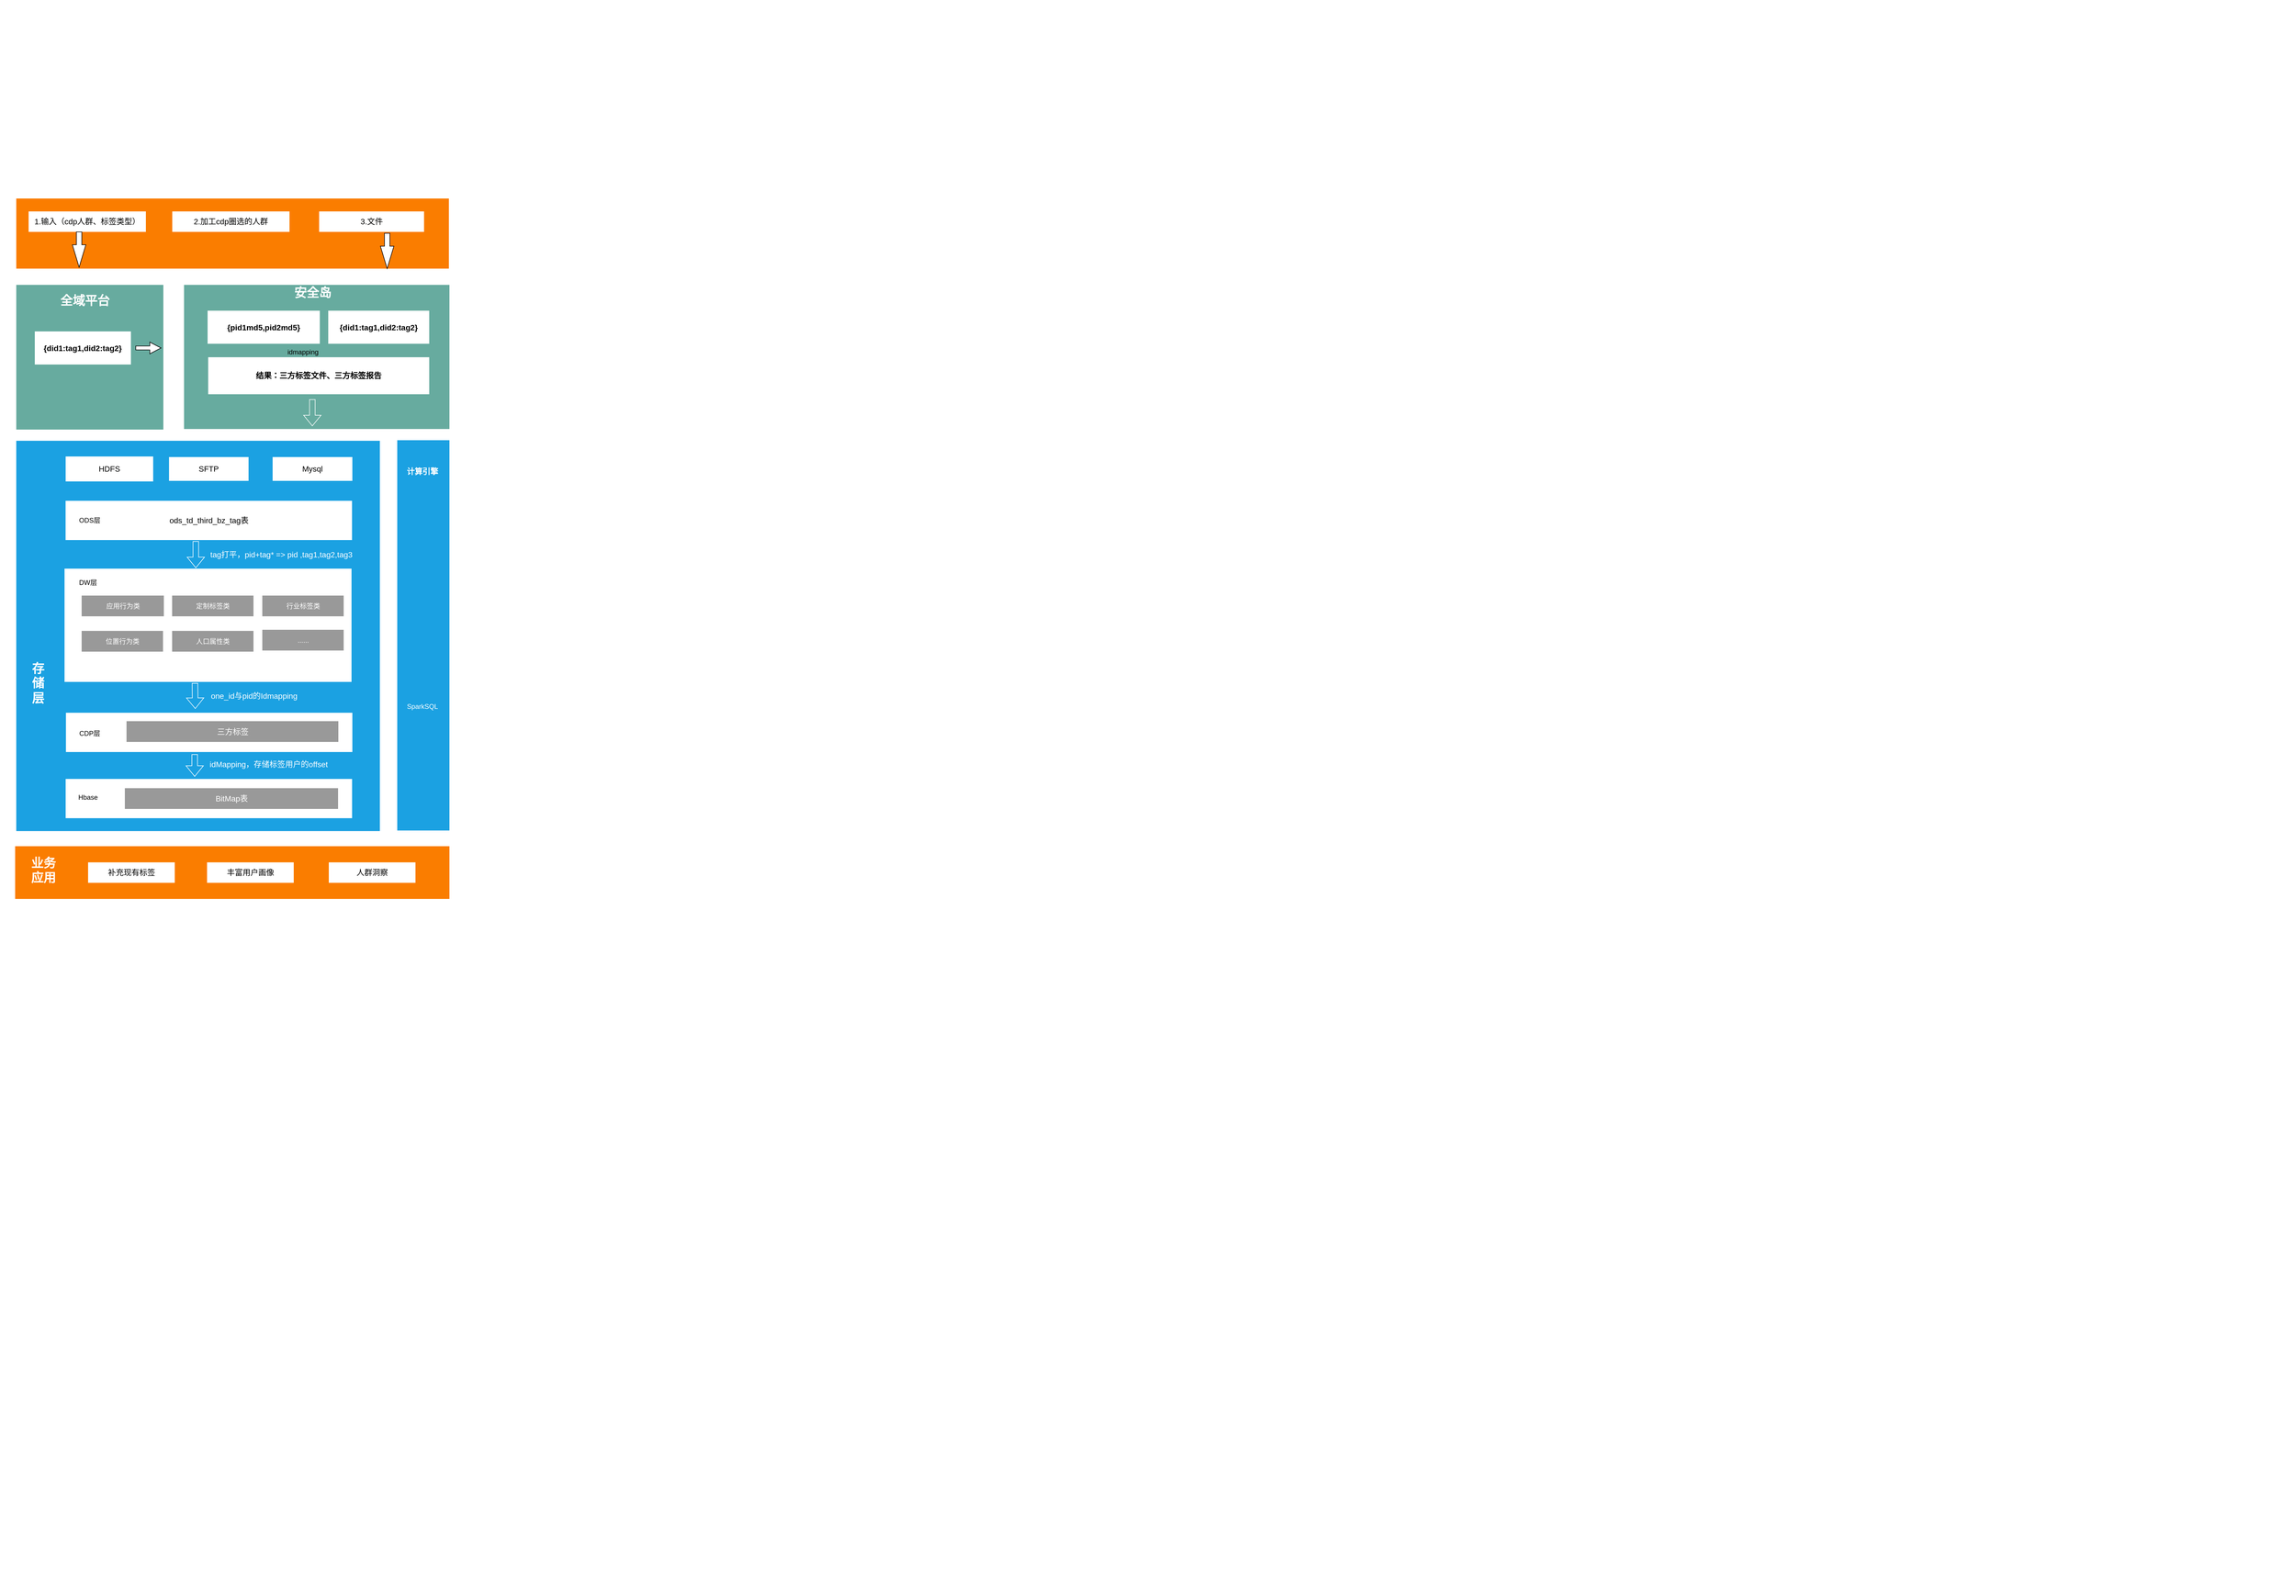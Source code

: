 <mxfile version="21.1.6" type="github">
  <diagram name="第 1 页" id="jkvh4A5DkbGee7e1IqiZ">
    <mxGraphModel dx="5293" dy="4343" grid="0" gridSize="10" guides="1" tooltips="1" connect="1" arrows="1" fold="1" page="1" pageScale="1" pageWidth="1700" pageHeight="1100" math="0" shadow="0">
      <root>
        <mxCell id="0" />
        <mxCell id="1" parent="0" />
        <mxCell id="-sx49MDDap_tLkrFsJoD-59" value="&lt;font color=&quot;#ffffff&quot;&gt;结果&lt;/font&gt;" style="text;html=1;strokeColor=none;fillColor=none;align=center;verticalAlign=middle;whiteSpace=wrap;rounded=0;fontSize=14;fontStyle=1" parent="1" vertex="1">
          <mxGeometry x="-2562" y="-2327" width="98.5" height="35" as="geometry" />
        </mxCell>
        <mxCell id="-sx49MDDap_tLkrFsJoD-60" value="&lt;font color=&quot;#ffffff&quot; style=&quot;font-size: 22px;&quot;&gt;安全岛&lt;/font&gt;" style="text;html=1;strokeColor=none;fillColor=none;align=center;verticalAlign=middle;whiteSpace=wrap;rounded=0;fontSize=14;fontStyle=1;fontColor=#000000;" parent="1" vertex="1">
          <mxGeometry x="-2343.5" y="-2552" width="98.5" height="30" as="geometry" />
        </mxCell>
        <mxCell id="-sx49MDDap_tLkrFsJoD-61" value="" style="shape=flexArrow;endArrow=classic;html=1;rounded=0;strokeColor=#FFFFFF;entryX=0.476;entryY=-0.013;entryDx=0;entryDy=0;entryPerimeter=0;" parent="1" edge="1">
          <mxGeometry width="50" height="50" relative="1" as="geometry">
            <mxPoint x="-2291" y="-2438" as="sourcePoint" />
            <mxPoint x="-2293.196" y="-2331.975" as="targetPoint" />
          </mxGeometry>
        </mxCell>
        <mxCell id="-sx49MDDap_tLkrFsJoD-66" value="&lt;font style=&quot;font-size: 22px;&quot;&gt;存储层&lt;/font&gt;" style="text;html=1;align=center;verticalAlign=middle;whiteSpace=wrap;rounded=0;fontSize=22;fontStyle=1;fontColor=#FFFFFF;" parent="1" vertex="1">
          <mxGeometry x="-1574.25" y="-1742" width="98" height="30" as="geometry" />
        </mxCell>
        <mxCell id="-sx49MDDap_tLkrFsJoD-71" value="" style="rounded=0;whiteSpace=wrap;html=1;fontSize=15;fontColor=#ffffff;fillColor=#1ba1e2;labelBackgroundColor=#33FFFF;strokeColor=none;" parent="1" vertex="1">
          <mxGeometry x="-2543" y="-2287" width="648" height="696" as="geometry" />
        </mxCell>
        <mxCell id="-sx49MDDap_tLkrFsJoD-72" value="&lt;span style=&quot;font-family: Helvetica; font-size: 14px; font-style: normal; font-variant-ligatures: normal; font-variant-caps: normal; font-weight: 400; letter-spacing: normal; orphans: 2; text-align: center; text-indent: 0px; text-transform: none; widows: 2; word-spacing: 0px; -webkit-text-stroke-width: 0px; background-color: rgb(255, 255, 255); text-decoration-thickness: initial; text-decoration-style: initial; text-decoration-color: initial; float: none; display: inline !important;&quot;&gt;ods_td_third_bz_tag表&lt;/span&gt;" style="rounded=0;whiteSpace=wrap;html=1;fontSize=14;strokeColor=none;" parent="1" vertex="1">
          <mxGeometry x="-2455.12" y="-2180" width="510.5" height="70" as="geometry" />
        </mxCell>
        <mxCell id="-sx49MDDap_tLkrFsJoD-73" value="" style="rounded=0;whiteSpace=wrap;html=1;fillColor=#FFFFFF;strokeColor=none;fontColor=#ffffff;fontSize=14;" parent="1" vertex="1">
          <mxGeometry x="-2457" y="-2059" width="511.5" height="202" as="geometry" />
        </mxCell>
        <mxCell id="-sx49MDDap_tLkrFsJoD-74" value="DW层" style="text;html=1;strokeColor=none;fillColor=none;align=center;verticalAlign=middle;whiteSpace=wrap;rounded=0;" parent="1" vertex="1">
          <mxGeometry x="-2445.5" y="-2049" width="60" height="30" as="geometry" />
        </mxCell>
        <mxCell id="-sx49MDDap_tLkrFsJoD-75" value="应用行为类" style="rounded=0;whiteSpace=wrap;html=1;fillColor=#999999;strokeColor=none;fontColor=#FFFFFF;" parent="1" vertex="1">
          <mxGeometry x="-2426.5" y="-2011" width="146.5" height="37" as="geometry" />
        </mxCell>
        <mxCell id="-sx49MDDap_tLkrFsJoD-76" value="定制标签类" style="rounded=0;whiteSpace=wrap;html=1;fillColor=#999999;strokeColor=none;fontColor=#FFFFFF;" parent="1" vertex="1">
          <mxGeometry x="-2265.25" y="-2011" width="145" height="37" as="geometry" />
        </mxCell>
        <mxCell id="-sx49MDDap_tLkrFsJoD-77" value="行业标签类" style="rounded=0;whiteSpace=wrap;html=1;fillColor=#999999;strokeColor=none;fontColor=#FFFFFF;" parent="1" vertex="1">
          <mxGeometry x="-2104.5" y="-2011" width="145" height="37" as="geometry" />
        </mxCell>
        <mxCell id="-sx49MDDap_tLkrFsJoD-78" value="位置行为类" style="rounded=0;whiteSpace=wrap;html=1;fillColor=#999999;strokeColor=none;fontColor=#FFFFFF;" parent="1" vertex="1">
          <mxGeometry x="-2426.5" y="-1948" width="145" height="37" as="geometry" />
        </mxCell>
        <mxCell id="-sx49MDDap_tLkrFsJoD-79" value="人口属性类" style="rounded=0;whiteSpace=wrap;html=1;fillColor=#999999;strokeColor=none;fontColor=#FFFFFF;" parent="1" vertex="1">
          <mxGeometry x="-2265.25" y="-1948" width="145" height="37" as="geometry" />
        </mxCell>
        <mxCell id="-sx49MDDap_tLkrFsJoD-80" value="......" style="rounded=0;whiteSpace=wrap;html=1;fillColor=#999999;strokeColor=none;fontColor=#FFFFFF;" parent="1" vertex="1">
          <mxGeometry x="-2104.5" y="-1950" width="145" height="37" as="geometry" />
        </mxCell>
        <mxCell id="-sx49MDDap_tLkrFsJoD-81" value="ODS层" style="text;html=1;strokeColor=none;fillColor=none;align=center;verticalAlign=middle;whiteSpace=wrap;rounded=0;" parent="1" vertex="1">
          <mxGeometry x="-2442" y="-2160" width="60" height="30" as="geometry" />
        </mxCell>
        <mxCell id="-sx49MDDap_tLkrFsJoD-83" value="" style="shape=flexArrow;endArrow=classic;html=1;rounded=0;strokeColor=#FFFFFF;" parent="1" edge="1">
          <mxGeometry width="50" height="50" relative="1" as="geometry">
            <mxPoint x="-2223" y="-2108" as="sourcePoint" />
            <mxPoint x="-2223" y="-2060" as="targetPoint" />
          </mxGeometry>
        </mxCell>
        <mxCell id="-sx49MDDap_tLkrFsJoD-84" value="tag打平，pid+tag* =&amp;gt; pid ,tag1,tag2,tag3" style="text;html=1;strokeColor=none;fillColor=none;align=center;verticalAlign=middle;whiteSpace=wrap;rounded=0;fontSize=14;fontColor=#FFFFFF;" parent="1" vertex="1">
          <mxGeometry x="-2212" y="-2097" width="283" height="26" as="geometry" />
        </mxCell>
        <mxCell id="-sx49MDDap_tLkrFsJoD-85" value="" style="rounded=0;whiteSpace=wrap;html=1;fillColor=#FFFFFF;strokeColor=none;fontColor=#ffffff;fontSize=14;" parent="1" vertex="1">
          <mxGeometry x="-2454.5" y="-1802" width="510.5" height="70" as="geometry" />
        </mxCell>
        <mxCell id="-sx49MDDap_tLkrFsJoD-86" value="CDP层" style="text;html=1;strokeColor=none;fillColor=none;align=center;verticalAlign=middle;whiteSpace=wrap;rounded=0;" parent="1" vertex="1">
          <mxGeometry x="-2442" y="-1780" width="60" height="30" as="geometry" />
        </mxCell>
        <mxCell id="-sx49MDDap_tLkrFsJoD-87" value="" style="shape=flexArrow;endArrow=classic;html=1;rounded=0;strokeColor=#FFFFFF;" parent="1" edge="1">
          <mxGeometry width="50" height="50" relative="1" as="geometry">
            <mxPoint x="-2224.5" y="-1855" as="sourcePoint" />
            <mxPoint x="-2224" y="-1809" as="targetPoint" />
          </mxGeometry>
        </mxCell>
        <mxCell id="-sx49MDDap_tLkrFsJoD-88" value="三方标签" style="rounded=0;whiteSpace=wrap;html=1;fillColor=#999999;strokeColor=none;fontSize=14;fontColor=#FFFFFF;" parent="1" vertex="1">
          <mxGeometry x="-2346.5" y="-1787" width="377.5" height="37" as="geometry" />
        </mxCell>
        <mxCell id="-sx49MDDap_tLkrFsJoD-89" value="one_id与pid的Idmapping" style="text;html=1;strokeColor=none;fillColor=none;align=center;verticalAlign=middle;whiteSpace=wrap;rounded=0;fontSize=14;fontColor=#FFFFFF;" parent="1" vertex="1">
          <mxGeometry x="-2272.75" y="-1843" width="308" height="22" as="geometry" />
        </mxCell>
        <mxCell id="-sx49MDDap_tLkrFsJoD-90" value="&lt;font style=&quot;font-size: 22px;&quot;&gt;存&lt;br&gt;储&lt;br&gt;层&lt;/font&gt;" style="text;html=1;align=center;verticalAlign=middle;whiteSpace=wrap;rounded=0;fontSize=22;fontStyle=1;fontColor=#FFFFFF;" parent="1" vertex="1">
          <mxGeometry x="-2553" y="-1869" width="98" height="30" as="geometry" />
        </mxCell>
        <mxCell id="-sx49MDDap_tLkrFsJoD-92" value="" style="rounded=0;whiteSpace=wrap;html=1;fillColor=#FFFFFF;strokeColor=none;fontColor=#ffffff;fontSize=14;" parent="1" vertex="1">
          <mxGeometry x="-2455" y="-1684" width="510.5" height="70" as="geometry" />
        </mxCell>
        <mxCell id="-sx49MDDap_tLkrFsJoD-93" value="Hbase" style="text;html=1;strokeColor=none;fillColor=none;align=center;verticalAlign=middle;whiteSpace=wrap;rounded=0;" parent="1" vertex="1">
          <mxGeometry x="-2445.5" y="-1666" width="60" height="30" as="geometry" />
        </mxCell>
        <mxCell id="-sx49MDDap_tLkrFsJoD-95" value="idMapping，存储标签用户的offset" style="text;html=1;strokeColor=none;fillColor=none;align=center;verticalAlign=middle;whiteSpace=wrap;rounded=0;fontSize=14;fontColor=#FFFFFF;" parent="1" vertex="1">
          <mxGeometry x="-2247.5" y="-1721" width="308" height="22" as="geometry" />
        </mxCell>
        <mxCell id="-sx49MDDap_tLkrFsJoD-96" value="" style="shape=flexArrow;endArrow=classic;html=1;rounded=0;strokeColor=#FFFFFF;" parent="1" edge="1">
          <mxGeometry width="50" height="50" relative="1" as="geometry">
            <mxPoint x="-2225" y="-1728" as="sourcePoint" />
            <mxPoint x="-2225" y="-1688" as="targetPoint" />
          </mxGeometry>
        </mxCell>
        <mxCell id="-sx49MDDap_tLkrFsJoD-100" value="" style="rounded=0;whiteSpace=wrap;html=1;fillColor=#FA7D00;fontSize=14;fontStyle=1;strokeColor=none;" parent="1" vertex="1">
          <mxGeometry x="-2545" y="-1564" width="774" height="94" as="geometry" />
        </mxCell>
        <mxCell id="-sx49MDDap_tLkrFsJoD-101" value="&lt;font color=&quot;#ffffff&quot;&gt;&lt;span style=&quot;font-size: 22px;&quot;&gt;业务应用&lt;/span&gt;&lt;/font&gt;" style="text;html=1;strokeColor=none;fillColor=none;align=center;verticalAlign=middle;whiteSpace=wrap;rounded=0;fontSize=14;fontStyle=1;fontColor=#000000;" parent="1" vertex="1">
          <mxGeometry x="1420.25" y="-258" width="98.5" height="30" as="geometry" />
        </mxCell>
        <mxCell id="-sx49MDDap_tLkrFsJoD-102" value="补充现有标签" style="rounded=0;whiteSpace=wrap;html=1;fillColor=#FFFFFF;strokeColor=none;fontSize=14;" parent="1" vertex="1">
          <mxGeometry x="-2415" y="-1535.25" width="154.5" height="36.5" as="geometry" />
        </mxCell>
        <mxCell id="-sx49MDDap_tLkrFsJoD-113" value="" style="rounded=0;whiteSpace=wrap;html=1;fillColor=#67AB9F;strokeColor=none;strokeWidth=3;" parent="1" vertex="1">
          <mxGeometry x="-2244" y="-2565" width="473" height="257" as="geometry" />
        </mxCell>
        <mxCell id="-sx49MDDap_tLkrFsJoD-114" value="&lt;font style=&quot;border-color: var(--border-color);&quot; color=&quot;#000000&quot;&gt;&lt;b style=&quot;border-color: var(--border-color);&quot;&gt;{did1:tag1,&lt;/b&gt;&lt;/font&gt;&lt;b style=&quot;border-color: var(--border-color); color: rgb(0, 0, 0);&quot;&gt;did2:tag2&lt;/b&gt;&lt;font style=&quot;border-color: var(--border-color);&quot; color=&quot;#000000&quot;&gt;&lt;b style=&quot;border-color: var(--border-color);&quot;&gt;}&lt;/b&gt;&lt;/font&gt;" style="rounded=0;whiteSpace=wrap;html=1;fillColor=#FFFFFF;strokeColor=none;fontColor=#ffffff;fontSize=14;" parent="1" vertex="1">
          <mxGeometry x="-1987" y="-2519" width="180" height="59" as="geometry" />
        </mxCell>
        <mxCell id="-sx49MDDap_tLkrFsJoD-115" value="&lt;b style=&quot;border-color: var(--border-color); color: rgb(0, 0, 0);&quot;&gt;结果：三方标签文件、三方标签报告&lt;/b&gt;" style="rounded=0;whiteSpace=wrap;html=1;fillColor=#FFFFFF;strokeColor=none;fontColor=#ffffff;fontSize=14;" parent="1" vertex="1">
          <mxGeometry x="-2201" y="-2436" width="394" height="66" as="geometry" />
        </mxCell>
        <mxCell id="-sx49MDDap_tLkrFsJoD-118" value="&lt;font color=&quot;#ffffff&quot; style=&quot;font-size: 22px;&quot;&gt;安全岛&lt;/font&gt;" style="text;html=1;strokeColor=none;fillColor=none;align=center;verticalAlign=middle;whiteSpace=wrap;rounded=0;fontSize=14;fontStyle=1;fontColor=#000000;" parent="1" vertex="1">
          <mxGeometry x="-2064.25" y="-2565" width="98.5" height="30" as="geometry" />
        </mxCell>
        <mxCell id="-sx49MDDap_tLkrFsJoD-121" value="&lt;font color=&quot;#000000&quot;&gt;&lt;b&gt;{pid1md5,pid2md5}&lt;/b&gt;&lt;/font&gt;" style="rounded=0;whiteSpace=wrap;html=1;fillColor=#FFFFFF;strokeColor=none;fontColor=#ffffff;fontSize=14;" parent="1" vertex="1">
          <mxGeometry x="-2202" y="-2519" width="200" height="59" as="geometry" />
        </mxCell>
        <mxCell id="-sx49MDDap_tLkrFsJoD-122" value="&lt;span style=&quot;color: rgba(0, 0, 0, 0); font-family: monospace; font-size: 0px; text-align: start; background-color: rgb(251, 251, 251);&quot;&gt;%3CmxGraphModel%3E%3Croot%3E%3CmxCell%20id%3D%220%22%2F%3E%3CmxCell%20id%3D%221%22%20parent%3D%220%22%2F%3E%3CmxCell%20id%3D%222%22%20value%3D%22%26lt%3Bfont%20color%3D%26quot%3B%23000000%26quot%3B%20style%3D%26quot%3Bfont-size%3A%2013px%3B%26quot%3B%26gt%3B%E6%95%B0%E6%8D%AE%E5%AD%98%E5%82%A8%26lt%3B%2Ffont%26gt%3B%22%20style%3D%22text%3Bhtml%3D1%3BstrokeColor%3Dnone%3BfillColor%3Dnone%3Balign%3Dcenter%3BverticalAlign%3Dmiddle%3BwhiteSpace%3Dwrap%3Brounded%3D0%3BfontSize%3D13%3BfontColor%3D%23FFFFFF%3B%22%20vertex%3D%221%22%20parent%3D%221%22%3E%3CmxGeometry%20x%3D%22235%22%20y%3D%22165%22%20width%3D%2260%22%20height%3D%2230%22%20as%3D%22geometry%22%2F%3E%3C%2FmxCell%3E%3C%2Froot%3E%3C%2FmxGraphModel%3E&lt;/span&gt;" style="rounded=0;whiteSpace=wrap;html=1;fontSize=15;fontColor=#FFFFFF;fillColor=#1BA1E2;labelBackgroundColor=#33FFFF;strokeColor=none;" parent="1" vertex="1">
          <mxGeometry x="-1864" y="-2288" width="93" height="696" as="geometry" />
        </mxCell>
        <mxCell id="-sx49MDDap_tLkrFsJoD-123" value="&lt;font style=&quot;font-size: 14px;&quot;&gt;计算引擎&lt;/font&gt;" style="text;html=1;strokeColor=none;fillColor=none;align=center;verticalAlign=middle;whiteSpace=wrap;rounded=0;fontSize=14;fontColor=#FFFFFF;fontStyle=1" parent="1" vertex="1">
          <mxGeometry x="-1849.5" y="-2247" width="60" height="30" as="geometry" />
        </mxCell>
        <mxCell id="-sx49MDDap_tLkrFsJoD-124" value="SparkSQL" style="text;html=1;strokeColor=none;fillColor=none;align=center;verticalAlign=middle;whiteSpace=wrap;rounded=0;labelBackgroundColor=none;fontSize=12;fontColor=#FFFFFF;" parent="1" vertex="1">
          <mxGeometry x="-1849.5" y="-1828.5" width="60" height="30" as="geometry" />
        </mxCell>
        <mxCell id="-sx49MDDap_tLkrFsJoD-125" value="HDFS" style="rounded=0;whiteSpace=wrap;html=1;fillColor=#FFFFFF;strokeColor=none;fontSize=14;" parent="1" vertex="1">
          <mxGeometry x="-2455" y="-2259" width="156" height="44.5" as="geometry" />
        </mxCell>
        <mxCell id="-sx49MDDap_tLkrFsJoD-126" value="SFTP" style="rounded=0;whiteSpace=wrap;html=1;fillColor=#FFFFFF;strokeColor=none;fontSize=14;" parent="1" vertex="1">
          <mxGeometry x="-2270.75" y="-2258" width="141.75" height="42.5" as="geometry" />
        </mxCell>
        <mxCell id="-sx49MDDap_tLkrFsJoD-127" value="Mysql" style="rounded=0;whiteSpace=wrap;html=1;fillColor=#FFFFFF;strokeColor=none;fontSize=14;" parent="1" vertex="1">
          <mxGeometry x="-2086.12" y="-2258" width="142.12" height="42.5" as="geometry" />
        </mxCell>
        <mxCell id="-sx49MDDap_tLkrFsJoD-129" value="丰富用户画像" style="rounded=0;whiteSpace=wrap;html=1;fillColor=#FFFFFF;strokeColor=none;fontSize=14;" parent="1" vertex="1">
          <mxGeometry x="-2203" y="-1535.25" width="154.5" height="36.5" as="geometry" />
        </mxCell>
        <mxCell id="-sx49MDDap_tLkrFsJoD-130" value="人群洞察" style="rounded=0;whiteSpace=wrap;html=1;fillColor=#FFFFFF;strokeColor=none;fontSize=14;" parent="1" vertex="1">
          <mxGeometry x="-1986" y="-1535.25" width="154.5" height="36.5" as="geometry" />
        </mxCell>
        <mxCell id="-sx49MDDap_tLkrFsJoD-131" value="&lt;font style=&quot;font-size: 22px;&quot;&gt;业务&lt;br&gt;应用&lt;br&gt;&lt;br&gt;&lt;/font&gt;" style="text;html=1;align=center;verticalAlign=middle;whiteSpace=wrap;rounded=0;fontSize=22;fontStyle=1;fontColor=#FFFFFF;" parent="1" vertex="1">
          <mxGeometry x="-2572" y="-1523" width="155" height="31" as="geometry" />
        </mxCell>
        <mxCell id="-sx49MDDap_tLkrFsJoD-134" value="" style="rounded=0;whiteSpace=wrap;html=1;fillColor=#FA7D00;fontSize=14;fontStyle=1;strokeColor=none;" parent="1" vertex="1">
          <mxGeometry x="-2543" y="-2719" width="771" height="125" as="geometry" />
        </mxCell>
        <mxCell id="-sx49MDDap_tLkrFsJoD-135" value="1.输入（cdp人群、标签类型）" style="rounded=0;whiteSpace=wrap;html=1;fillColor=#FFFFFF;strokeColor=none;fontSize=14;" parent="1" vertex="1">
          <mxGeometry x="-2521" y="-2696" width="209" height="36.5" as="geometry" />
        </mxCell>
        <mxCell id="-sx49MDDap_tLkrFsJoD-136" value="2.加工cdp圈选的人群" style="rounded=0;whiteSpace=wrap;html=1;fillColor=#FFFFFF;strokeColor=none;fontSize=14;" parent="1" vertex="1">
          <mxGeometry x="-2265" y="-2696" width="209" height="36.5" as="geometry" />
        </mxCell>
        <mxCell id="-sx49MDDap_tLkrFsJoD-137" value="3.文件" style="rounded=0;whiteSpace=wrap;html=1;fillColor=#FFFFFF;strokeColor=none;fontSize=14;" parent="1" vertex="1">
          <mxGeometry x="-2003.25" y="-2696" width="187" height="36.5" as="geometry" />
        </mxCell>
        <mxCell id="-sx49MDDap_tLkrFsJoD-140" value="BitMap表" style="rounded=0;whiteSpace=wrap;html=1;fillColor=#999999;strokeColor=none;fontSize=14;fontColor=#FFFFFF;" parent="1" vertex="1">
          <mxGeometry x="-2349.5" y="-1667.5" width="380" height="37" as="geometry" />
        </mxCell>
        <mxCell id="saDO7p9ci2UGOz2nqV3p-2" value="HDFS" style="text;html=1;strokeColor=none;fillColor=none;align=center;verticalAlign=middle;whiteSpace=wrap;rounded=0;fontColor=#FFFFFF;" parent="1" vertex="1">
          <mxGeometry x="-2514" y="-3073" width="60" height="30" as="geometry" />
        </mxCell>
        <mxCell id="p6tnp1ajLDsaS8UNnnCa-1" value="" style="rounded=0;whiteSpace=wrap;html=1;fillColor=#67AB9F;fontColor=#FFFFFF;strokeColor=none;" vertex="1" parent="1">
          <mxGeometry x="-2543" y="-2565" width="262.13" height="258" as="geometry" />
        </mxCell>
        <mxCell id="p6tnp1ajLDsaS8UNnnCa-2" value="&lt;font color=&quot;#ffffff&quot;&gt;&lt;span style=&quot;font-size: 22px;&quot;&gt;全域平台&lt;/span&gt;&lt;/font&gt;" style="text;html=1;strokeColor=none;fillColor=none;align=center;verticalAlign=middle;whiteSpace=wrap;rounded=0;fontSize=14;fontStyle=1;fontColor=#000000;" vertex="1" parent="1">
          <mxGeometry x="-2469.87" y="-2551" width="98.5" height="30" as="geometry" />
        </mxCell>
        <mxCell id="p6tnp1ajLDsaS8UNnnCa-3" value="&lt;font color=&quot;#000000&quot;&gt;&lt;b&gt;{did1:tag1,&lt;/b&gt;&lt;/font&gt;&lt;b style=&quot;border-color: var(--border-color); color: rgb(0, 0, 0);&quot;&gt;did2:tag2&lt;/b&gt;&lt;font color=&quot;#000000&quot;&gt;&lt;b&gt;}&lt;/b&gt;&lt;/font&gt;" style="rounded=0;whiteSpace=wrap;html=1;fillColor=#FFFFFF;strokeColor=none;fontColor=#ffffff;fontSize=14;" vertex="1" parent="1">
          <mxGeometry x="-2510" y="-2482" width="171.34" height="59" as="geometry" />
        </mxCell>
        <mxCell id="p6tnp1ajLDsaS8UNnnCa-5" value="" style="html=1;shadow=0;dashed=0;align=center;verticalAlign=middle;shape=mxgraph.arrows2.arrow;dy=0.6;dx=40;direction=south;notch=0;" vertex="1" parent="1">
          <mxGeometry x="-1894" y="-2657" width="24" height="63" as="geometry" />
        </mxCell>
        <mxCell id="p6tnp1ajLDsaS8UNnnCa-7" value="" style="html=1;shadow=0;dashed=0;align=center;verticalAlign=middle;shape=mxgraph.arrows2.arrow;dy=0.6;dx=40;direction=south;notch=0;" vertex="1" parent="1">
          <mxGeometry x="-2443" y="-2659.5" width="24" height="63" as="geometry" />
        </mxCell>
        <mxCell id="p6tnp1ajLDsaS8UNnnCa-8" value="" style="rounded=0;whiteSpace=wrap;html=1;fillColor=#FFFFFF;strokeColor=none;fontColor=#ffffff;fontSize=14;" vertex="1" parent="1">
          <mxGeometry x="-1712" y="-2465" width="171.34" height="59" as="geometry" />
        </mxCell>
        <mxCell id="p6tnp1ajLDsaS8UNnnCa-9" value="idmapping" style="text;html=1;strokeColor=none;fillColor=none;align=center;verticalAlign=middle;whiteSpace=wrap;rounded=0;" vertex="1" parent="1">
          <mxGeometry x="-2062" y="-2460" width="60" height="30" as="geometry" />
        </mxCell>
        <mxCell id="p6tnp1ajLDsaS8UNnnCa-10" value="" style="html=1;shadow=0;dashed=0;align=center;verticalAlign=middle;shape=mxgraph.arrows2.arrow;dy=0.67;dx=20;notch=0;" vertex="1" parent="1">
          <mxGeometry x="-2330" y="-2463" width="45" height="21" as="geometry" />
        </mxCell>
        <mxCell id="p6tnp1ajLDsaS8UNnnCa-12" value="" style="shape=flexArrow;endArrow=classic;html=1;rounded=0;strokeColor=#FFFFFF;" edge="1" parent="1">
          <mxGeometry width="50" height="50" relative="1" as="geometry">
            <mxPoint x="-2015.35" y="-2361" as="sourcePoint" />
            <mxPoint x="-2015.35" y="-2313" as="targetPoint" />
          </mxGeometry>
        </mxCell>
      </root>
    </mxGraphModel>
  </diagram>
</mxfile>
